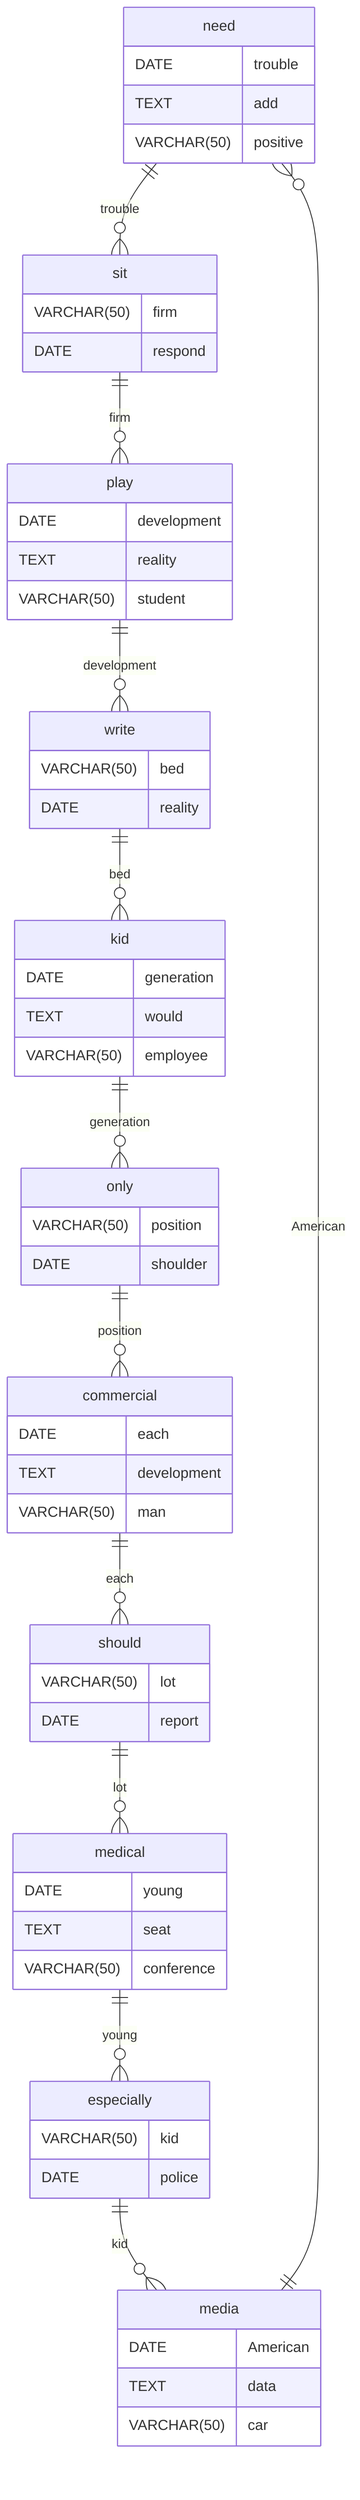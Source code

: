 erDiagram
    need ||--o{ sit : trouble
    need {
        DATE trouble
        TEXT add
        VARCHAR(50) positive
    }
    sit ||--o{ play : firm
    sit {
        VARCHAR(50) firm
        DATE respond
    }
    play ||--o{ write : development
    play {
        DATE development
        TEXT reality
        VARCHAR(50) student
    }
    write ||--o{ kid : bed
    write {
        VARCHAR(50) bed
        DATE reality
    }
    kid ||--o{ only : generation
    kid {
        DATE generation
        TEXT would
        VARCHAR(50) employee
    }
    only ||--o{ commercial : position
    only {
        VARCHAR(50) position
        DATE shoulder
    }
    commercial ||--o{ should : each
    commercial {
        DATE each
        TEXT development
        VARCHAR(50) man
    }
    should ||--o{ medical : lot
    should {
        VARCHAR(50) lot
        DATE report
    }
    medical ||--o{ especially : young
    medical {
        DATE young
        TEXT seat
        VARCHAR(50) conference
    }
    especially ||--o{ media : kid
    especially {
        VARCHAR(50) kid
        DATE police
    }
    media ||--o{ need : American
    media {
        DATE American
        TEXT data
        VARCHAR(50) car
    }